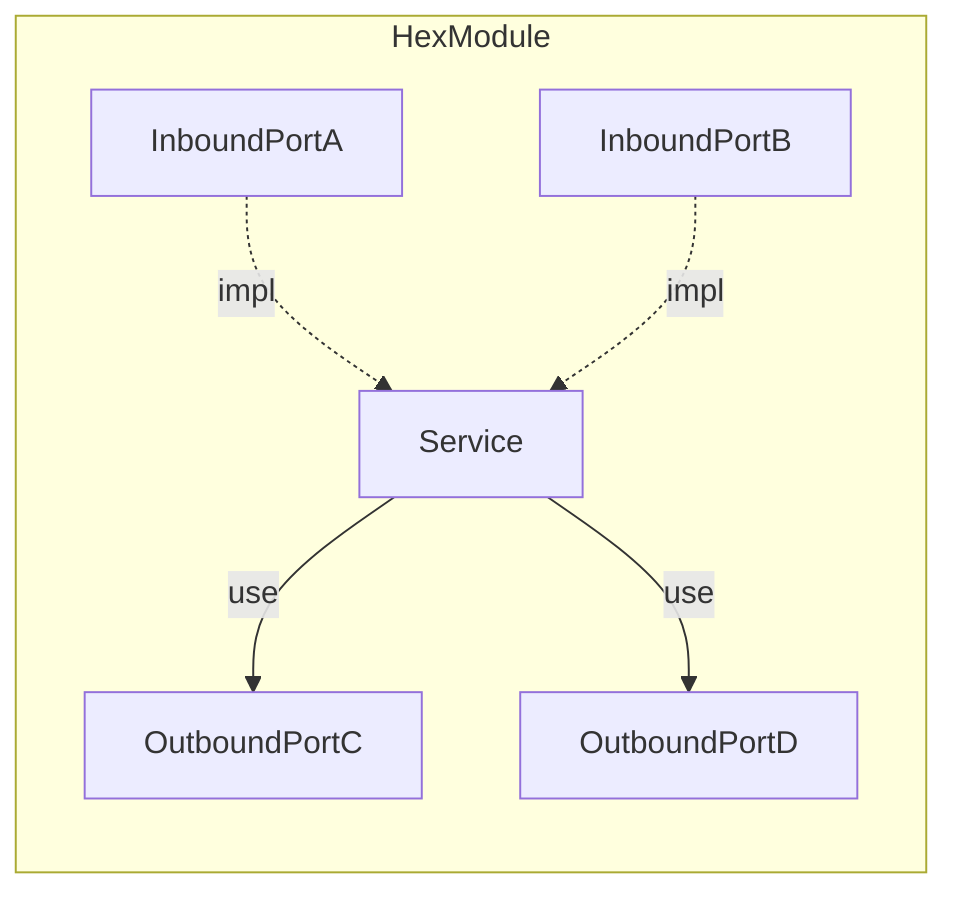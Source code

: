 flowchart LR
    subgraph HexModule
        InboundPortA -. impl .-> Service
        InboundPortB -. impl .-> Service
        Service -- use --> OutboundPortC
        Service -- use --> OutboundPortD
    end